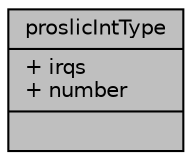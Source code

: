 digraph "proslicIntType"
{
  edge [fontname="Helvetica",fontsize="10",labelfontname="Helvetica",labelfontsize="10"];
  node [fontname="Helvetica",fontsize="10",shape=record];
  Node1 [label="{proslicIntType\n|+ irqs\l+ number\l|}",height=0.2,width=0.4,color="black", fillcolor="grey75", style="filled", fontcolor="black"];
}
